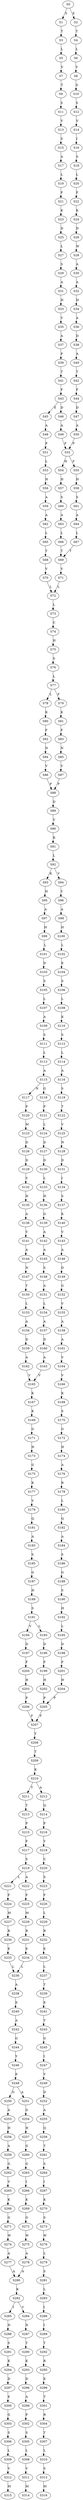 strict digraph  {
	S0 -> S1 [ label = S ];
	S0 -> S2 [ label = E ];
	S1 -> S3 [ label = T ];
	S2 -> S4 [ label = T ];
	S3 -> S5 [ label = L ];
	S4 -> S6 [ label = L ];
	S5 -> S7 [ label = V ];
	S6 -> S8 [ label = V ];
	S7 -> S9 [ label = T ];
	S8 -> S10 [ label = G ];
	S9 -> S11 [ label = S ];
	S10 -> S12 [ label = S ];
	S11 -> S13 [ label = V ];
	S12 -> S14 [ label = V ];
	S13 -> S15 [ label = S ];
	S14 -> S16 [ label = I ];
	S15 -> S17 [ label = A ];
	S16 -> S18 [ label = S ];
	S17 -> S19 [ label = L ];
	S18 -> S20 [ label = L ];
	S19 -> S21 [ label = F ];
	S20 -> S22 [ label = F ];
	S21 -> S23 [ label = K ];
	S22 -> S24 [ label = K ];
	S23 -> S25 [ label = D ];
	S24 -> S26 [ label = D ];
	S25 -> S27 [ label = L ];
	S26 -> S28 [ label = W ];
	S27 -> S29 [ label = S ];
	S28 -> S30 [ label = A ];
	S29 -> S31 [ label = A ];
	S30 -> S32 [ label = A ];
	S31 -> S33 [ label = H ];
	S32 -> S34 [ label = H ];
	S33 -> S35 [ label = V ];
	S34 -> S36 [ label = A ];
	S35 -> S37 [ label = A ];
	S36 -> S38 [ label = D ];
	S37 -> S39 [ label = P ];
	S38 -> S40 [ label = A ];
	S39 -> S41 [ label = T ];
	S40 -> S42 [ label = T ];
	S41 -> S43 [ label = F ];
	S42 -> S44 [ label = F ];
	S43 -> S45 [ label = E ];
	S43 -> S46 [ label = D ];
	S44 -> S47 [ label = D ];
	S45 -> S48 [ label = A ];
	S46 -> S49 [ label = A ];
	S47 -> S50 [ label = A ];
	S48 -> S51 [ label = P ];
	S49 -> S52 [ label = P ];
	S50 -> S52 [ label = P ];
	S51 -> S53 [ label = L ];
	S52 -> S54 [ label = H ];
	S52 -> S55 [ label = F ];
	S53 -> S56 [ label = H ];
	S54 -> S57 [ label = H ];
	S55 -> S58 [ label = H ];
	S56 -> S59 [ label = A ];
	S57 -> S60 [ label = S ];
	S58 -> S61 [ label = S ];
	S59 -> S62 [ label = A ];
	S60 -> S63 [ label = A ];
	S61 -> S64 [ label = A ];
	S62 -> S65 [ label = L ];
	S63 -> S66 [ label = L ];
	S64 -> S67 [ label = L ];
	S65 -> S68 [ label = T ];
	S66 -> S69 [ label = T ];
	S67 -> S69 [ label = T ];
	S68 -> S70 [ label = V ];
	S69 -> S71 [ label = V ];
	S70 -> S72 [ label = L ];
	S71 -> S72 [ label = L ];
	S72 -> S73 [ label = L ];
	S73 -> S74 [ label = C ];
	S74 -> S75 [ label = H ];
	S75 -> S76 [ label = S ];
	S76 -> S77 [ label = L ];
	S77 -> S78 [ label = L ];
	S77 -> S79 [ label = F ];
	S78 -> S80 [ label = K ];
	S79 -> S81 [ label = K ];
	S80 -> S82 [ label = F ];
	S81 -> S83 [ label = F ];
	S82 -> S84 [ label = N ];
	S83 -> S85 [ label = N ];
	S84 -> S86 [ label = V ];
	S85 -> S87 [ label = V ];
	S86 -> S88 [ label = P ];
	S87 -> S88 [ label = P ];
	S88 -> S89 [ label = D ];
	S89 -> S90 [ label = V ];
	S90 -> S91 [ label = R ];
	S91 -> S92 [ label = L ];
	S92 -> S93 [ label = K ];
	S92 -> S94 [ label = V ];
	S93 -> S95 [ label = H ];
	S94 -> S96 [ label = Y ];
	S95 -> S97 [ label = A ];
	S96 -> S98 [ label = A ];
	S97 -> S99 [ label = H ];
	S98 -> S100 [ label = H ];
	S99 -> S101 [ label = L ];
	S100 -> S102 [ label = L ];
	S101 -> S103 [ label = D ];
	S102 -> S104 [ label = E ];
	S103 -> S105 [ label = S ];
	S104 -> S106 [ label = S ];
	S105 -> S107 [ label = L ];
	S106 -> S108 [ label = L ];
	S107 -> S109 [ label = A ];
	S108 -> S110 [ label = K ];
	S109 -> S111 [ label = S ];
	S110 -> S112 [ label = S ];
	S111 -> S113 [ label = L ];
	S112 -> S114 [ label = L ];
	S113 -> S115 [ label = A ];
	S114 -> S116 [ label = A ];
	S115 -> S117 [ label = N ];
	S115 -> S118 [ label = G ];
	S116 -> S119 [ label = S ];
	S117 -> S120 [ label = P ];
	S118 -> S121 [ label = P ];
	S119 -> S122 [ label = T ];
	S120 -> S123 [ label = M ];
	S121 -> S124 [ label = L ];
	S122 -> S125 [ label = V ];
	S123 -> S126 [ label = D ];
	S124 -> S127 [ label = D ];
	S125 -> S128 [ label = N ];
	S126 -> S129 [ label = D ];
	S127 -> S130 [ label = D ];
	S128 -> S131 [ label = D ];
	S129 -> S132 [ label = V ];
	S130 -> S133 [ label = L ];
	S131 -> S134 [ label = I ];
	S132 -> S135 [ label = H ];
	S133 -> S136 [ label = H ];
	S134 -> S137 [ label = S ];
	S135 -> S138 [ label = A ];
	S136 -> S139 [ label = G ];
	S137 -> S140 [ label = K ];
	S138 -> S141 [ label = V ];
	S139 -> S142 [ label = A ];
	S140 -> S143 [ label = V ];
	S141 -> S144 [ label = A ];
	S142 -> S145 [ label = A ];
	S143 -> S146 [ label = A ];
	S144 -> S147 [ label = N ];
	S145 -> S148 [ label = S ];
	S146 -> S149 [ label = D ];
	S147 -> S150 [ label = T ];
	S148 -> S151 [ label = A ];
	S149 -> S152 [ label = G ];
	S150 -> S153 [ label = L ];
	S151 -> S154 [ label = L ];
	S152 -> S155 [ label = V ];
	S153 -> S156 [ label = A ];
	S154 -> S157 [ label = A ];
	S155 -> S158 [ label = A ];
	S156 -> S159 [ label = D ];
	S157 -> S160 [ label = D ];
	S158 -> S161 [ label = A ];
	S159 -> S162 [ label = A ];
	S160 -> S163 [ label = A ];
	S161 -> S164 [ label = V ];
	S162 -> S165 [ label = V ];
	S163 -> S165 [ label = V ];
	S164 -> S166 [ label = V ];
	S165 -> S167 [ label = K ];
	S166 -> S168 [ label = K ];
	S167 -> S169 [ label = K ];
	S168 -> S170 [ label = S ];
	S169 -> S171 [ label = G ];
	S170 -> S172 [ label = G ];
	S171 -> S173 [ label = H ];
	S172 -> S174 [ label = H ];
	S173 -> S175 [ label = G ];
	S174 -> S176 [ label = A ];
	S175 -> S177 [ label = K ];
	S176 -> S178 [ label = R ];
	S177 -> S179 [ label = V ];
	S178 -> S180 [ label = L ];
	S179 -> S181 [ label = Q ];
	S180 -> S182 [ label = Q ];
	S181 -> S183 [ label = A ];
	S182 -> S184 [ label = A ];
	S183 -> S185 [ label = S ];
	S184 -> S186 [ label = S ];
	S185 -> S187 [ label = G ];
	S186 -> S188 [ label = G ];
	S187 -> S189 [ label = H ];
	S188 -> S190 [ label = S ];
	S189 -> S191 [ label = S ];
	S190 -> S192 [ label = H ];
	S191 -> S193 [ label = L ];
	S191 -> S194 [ label = V ];
	S192 -> S195 [ label = L ];
	S193 -> S196 [ label = D ];
	S194 -> S197 [ label = D ];
	S195 -> S198 [ label = D ];
	S196 -> S199 [ label = F ];
	S197 -> S200 [ label = F ];
	S198 -> S201 [ label = F ];
	S199 -> S202 [ label = H ];
	S200 -> S203 [ label = H ];
	S201 -> S204 [ label = H ];
	S202 -> S205 [ label = P ];
	S203 -> S206 [ label = P ];
	S204 -> S205 [ label = P ];
	S205 -> S207 [ label = F ];
	S206 -> S207 [ label = F ];
	S207 -> S208 [ label = Y ];
	S208 -> S209 [ label = T ];
	S209 -> S210 [ label = K ];
	S210 -> S211 [ label = T ];
	S210 -> S212 [ label = A ];
	S211 -> S213 [ label = T ];
	S212 -> S214 [ label = Q ];
	S213 -> S215 [ label = P ];
	S214 -> S216 [ label = P ];
	S215 -> S217 [ label = F ];
	S216 -> S218 [ label = Y ];
	S217 -> S219 [ label = S ];
	S218 -> S220 [ label = C ];
	S219 -> S221 [ label = L ];
	S219 -> S222 [ label = A ];
	S220 -> S223 [ label = S ];
	S221 -> S224 [ label = F ];
	S222 -> S225 [ label = F ];
	S223 -> S226 [ label = F ];
	S224 -> S227 [ label = M ];
	S225 -> S228 [ label = M ];
	S226 -> S229 [ label = L ];
	S227 -> S230 [ label = R ];
	S228 -> S231 [ label = R ];
	S229 -> S232 [ label = R ];
	S230 -> S233 [ label = E ];
	S231 -> S234 [ label = E ];
	S232 -> S235 [ label = E ];
	S233 -> S236 [ label = L ];
	S234 -> S236 [ label = L ];
	S235 -> S237 [ label = L ];
	S236 -> S238 [ label = A ];
	S237 -> S239 [ label = T ];
	S238 -> S240 [ label = E ];
	S239 -> S241 [ label = E ];
	S240 -> S242 [ label = A ];
	S241 -> S243 [ label = T ];
	S242 -> S244 [ label = G ];
	S243 -> S245 [ label = G ];
	S244 -> S246 [ label = Y ];
	S245 -> S247 [ label = I ];
	S246 -> S248 [ label = E ];
	S247 -> S249 [ label = V ];
	S248 -> S250 [ label = G ];
	S248 -> S251 [ label = A ];
	S249 -> S252 [ label = D ];
	S250 -> S253 [ label = A ];
	S251 -> S254 [ label = G ];
	S252 -> S255 [ label = A ];
	S253 -> S256 [ label = H ];
	S254 -> S257 [ label = H ];
	S255 -> S258 [ label = Q ];
	S256 -> S259 [ label = A ];
	S257 -> S260 [ label = G ];
	S258 -> S261 [ label = T ];
	S259 -> S262 [ label = G ];
	S260 -> S263 [ label = G ];
	S261 -> S264 [ label = S ];
	S262 -> S265 [ label = V ];
	S263 -> S266 [ label = I ];
	S264 -> S267 [ label = I ];
	S265 -> S268 [ label = K ];
	S266 -> S269 [ label = K ];
	S267 -> S270 [ label = K ];
	S268 -> S271 [ label = G ];
	S269 -> S272 [ label = G ];
	S270 -> S273 [ label = S ];
	S271 -> S274 [ label = W ];
	S272 -> S275 [ label = W ];
	S273 -> S276 [ label = W ];
	S274 -> S277 [ label = A ];
	S275 -> S278 [ label = A ];
	S276 -> S279 [ label = L ];
	S277 -> S280 [ label = A ];
	S278 -> S280 [ label = A ];
	S279 -> S281 [ label = S ];
	S280 -> S282 [ label = K ];
	S281 -> S283 [ label = L ];
	S282 -> S284 [ label = V ];
	S282 -> S285 [ label = I ];
	S283 -> S286 [ label = I ];
	S284 -> S287 [ label = N ];
	S285 -> S288 [ label = N ];
	S286 -> S289 [ label = I ];
	S287 -> S290 [ label = T ];
	S288 -> S291 [ label = S ];
	S289 -> S292 [ label = T ];
	S290 -> S293 [ label = K ];
	S291 -> S294 [ label = K ];
	S292 -> S295 [ label = R ];
	S293 -> S296 [ label = D ];
	S294 -> S297 [ label = D ];
	S295 -> S298 [ label = E ];
	S296 -> S299 [ label = A ];
	S297 -> S300 [ label = E ];
	S298 -> S301 [ label = T ];
	S299 -> S302 [ label = P ];
	S300 -> S303 [ label = G ];
	S301 -> S304 [ label = R ];
	S302 -> S305 [ label = S ];
	S303 -> S306 [ label = S ];
	S304 -> S307 [ label = T ];
	S305 -> S308 [ label = L ];
	S306 -> S309 [ label = L ];
	S307 -> S310 [ label = L ];
	S308 -> S311 [ label = V ];
	S309 -> S312 [ label = V ];
	S310 -> S313 [ label = S ];
	S311 -> S314 [ label = M ];
	S312 -> S315 [ label = M ];
	S313 -> S316 [ label = M ];
}
